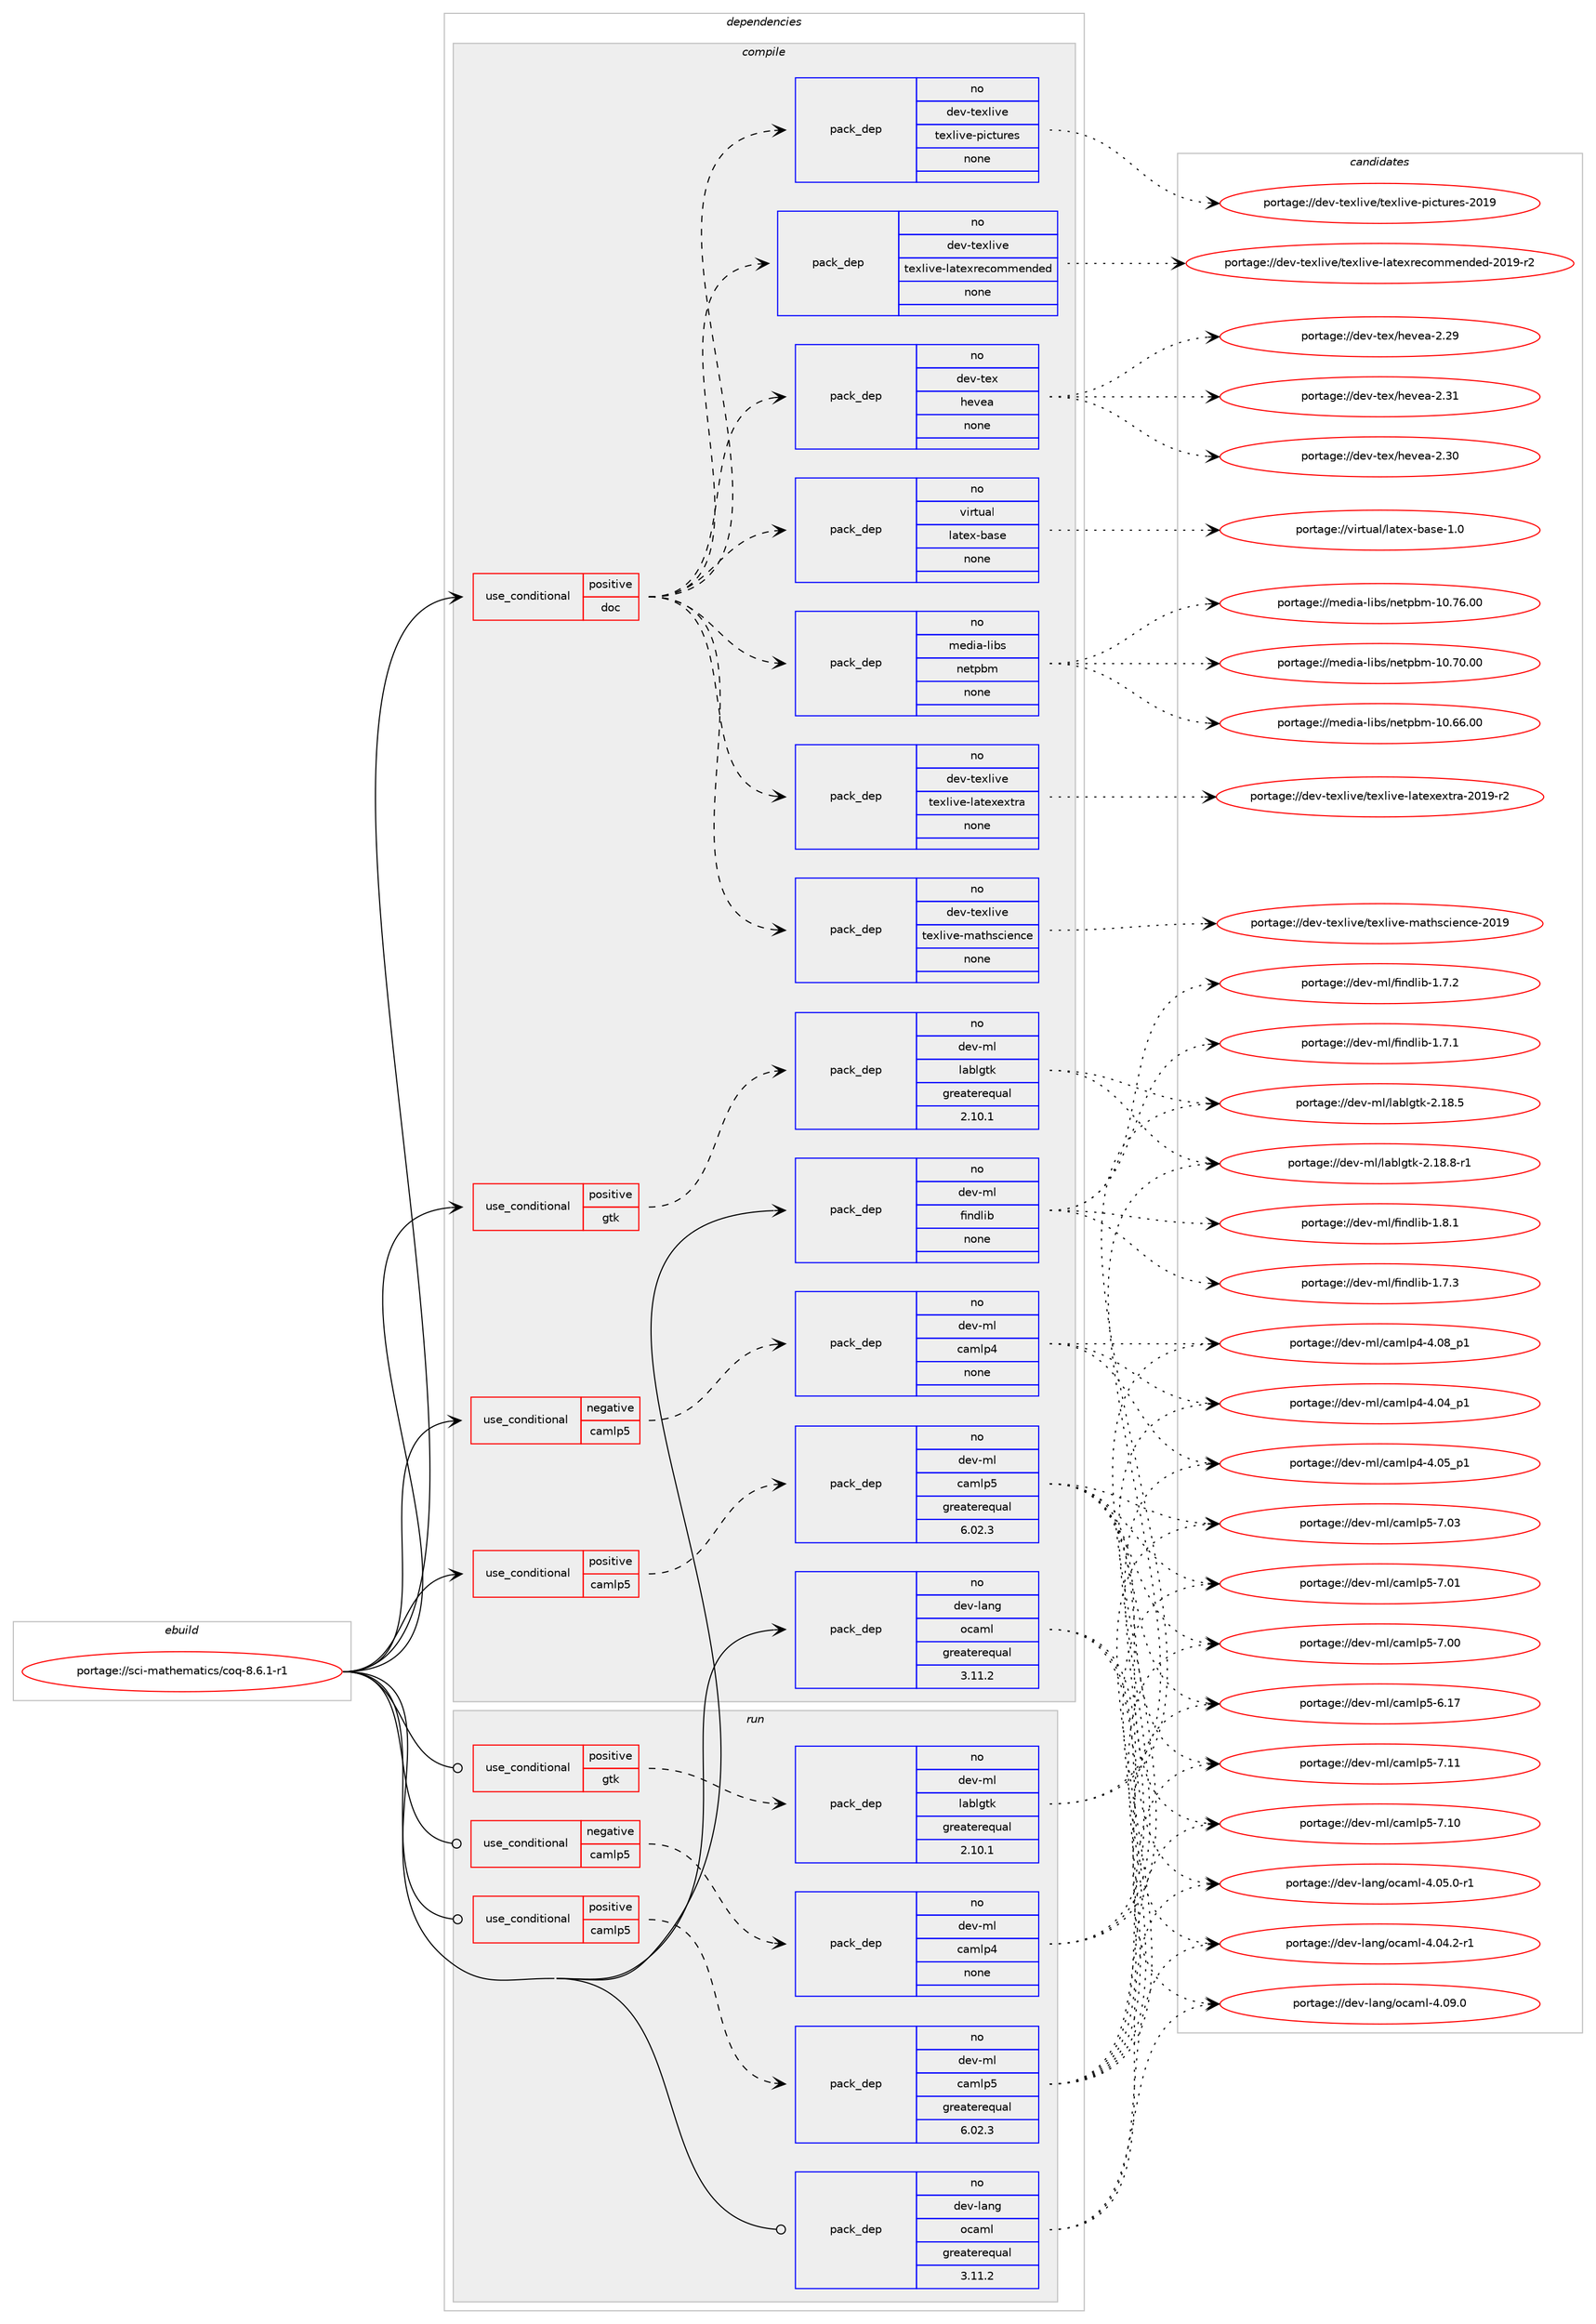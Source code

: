 digraph prolog {

# *************
# Graph options
# *************

newrank=true;
concentrate=true;
compound=true;
graph [rankdir=LR,fontname=Helvetica,fontsize=10,ranksep=1.5];#, ranksep=2.5, nodesep=0.2];
edge  [arrowhead=vee];
node  [fontname=Helvetica,fontsize=10];

# **********
# The ebuild
# **********

subgraph cluster_leftcol {
color=gray;
rank=same;
label=<<i>ebuild</i>>;
id [label="portage://sci-mathematics/coq-8.6.1-r1", color=red, width=4, href="../sci-mathematics/coq-8.6.1-r1.svg"];
}

# ****************
# The dependencies
# ****************

subgraph cluster_midcol {
color=gray;
label=<<i>dependencies</i>>;
subgraph cluster_compile {
fillcolor="#eeeeee";
style=filled;
label=<<i>compile</i>>;
subgraph cond17748 {
dependency90826 [label=<<TABLE BORDER="0" CELLBORDER="1" CELLSPACING="0" CELLPADDING="4"><TR><TD ROWSPAN="3" CELLPADDING="10">use_conditional</TD></TR><TR><TD>negative</TD></TR><TR><TD>camlp5</TD></TR></TABLE>>, shape=none, color=red];
subgraph pack71587 {
dependency90827 [label=<<TABLE BORDER="0" CELLBORDER="1" CELLSPACING="0" CELLPADDING="4" WIDTH="220"><TR><TD ROWSPAN="6" CELLPADDING="30">pack_dep</TD></TR><TR><TD WIDTH="110">no</TD></TR><TR><TD>dev-ml</TD></TR><TR><TD>camlp4</TD></TR><TR><TD>none</TD></TR><TR><TD></TD></TR></TABLE>>, shape=none, color=blue];
}
dependency90826:e -> dependency90827:w [weight=20,style="dashed",arrowhead="vee"];
}
id:e -> dependency90826:w [weight=20,style="solid",arrowhead="vee"];
subgraph cond17749 {
dependency90828 [label=<<TABLE BORDER="0" CELLBORDER="1" CELLSPACING="0" CELLPADDING="4"><TR><TD ROWSPAN="3" CELLPADDING="10">use_conditional</TD></TR><TR><TD>positive</TD></TR><TR><TD>camlp5</TD></TR></TABLE>>, shape=none, color=red];
subgraph pack71588 {
dependency90829 [label=<<TABLE BORDER="0" CELLBORDER="1" CELLSPACING="0" CELLPADDING="4" WIDTH="220"><TR><TD ROWSPAN="6" CELLPADDING="30">pack_dep</TD></TR><TR><TD WIDTH="110">no</TD></TR><TR><TD>dev-ml</TD></TR><TR><TD>camlp5</TD></TR><TR><TD>greaterequal</TD></TR><TR><TD>6.02.3</TD></TR></TABLE>>, shape=none, color=blue];
}
dependency90828:e -> dependency90829:w [weight=20,style="dashed",arrowhead="vee"];
}
id:e -> dependency90828:w [weight=20,style="solid",arrowhead="vee"];
subgraph cond17750 {
dependency90830 [label=<<TABLE BORDER="0" CELLBORDER="1" CELLSPACING="0" CELLPADDING="4"><TR><TD ROWSPAN="3" CELLPADDING="10">use_conditional</TD></TR><TR><TD>positive</TD></TR><TR><TD>doc</TD></TR></TABLE>>, shape=none, color=red];
subgraph pack71589 {
dependency90831 [label=<<TABLE BORDER="0" CELLBORDER="1" CELLSPACING="0" CELLPADDING="4" WIDTH="220"><TR><TD ROWSPAN="6" CELLPADDING="30">pack_dep</TD></TR><TR><TD WIDTH="110">no</TD></TR><TR><TD>media-libs</TD></TR><TR><TD>netpbm</TD></TR><TR><TD>none</TD></TR><TR><TD></TD></TR></TABLE>>, shape=none, color=blue];
}
dependency90830:e -> dependency90831:w [weight=20,style="dashed",arrowhead="vee"];
subgraph pack71590 {
dependency90832 [label=<<TABLE BORDER="0" CELLBORDER="1" CELLSPACING="0" CELLPADDING="4" WIDTH="220"><TR><TD ROWSPAN="6" CELLPADDING="30">pack_dep</TD></TR><TR><TD WIDTH="110">no</TD></TR><TR><TD>virtual</TD></TR><TR><TD>latex-base</TD></TR><TR><TD>none</TD></TR><TR><TD></TD></TR></TABLE>>, shape=none, color=blue];
}
dependency90830:e -> dependency90832:w [weight=20,style="dashed",arrowhead="vee"];
subgraph pack71591 {
dependency90833 [label=<<TABLE BORDER="0" CELLBORDER="1" CELLSPACING="0" CELLPADDING="4" WIDTH="220"><TR><TD ROWSPAN="6" CELLPADDING="30">pack_dep</TD></TR><TR><TD WIDTH="110">no</TD></TR><TR><TD>dev-tex</TD></TR><TR><TD>hevea</TD></TR><TR><TD>none</TD></TR><TR><TD></TD></TR></TABLE>>, shape=none, color=blue];
}
dependency90830:e -> dependency90833:w [weight=20,style="dashed",arrowhead="vee"];
subgraph pack71592 {
dependency90834 [label=<<TABLE BORDER="0" CELLBORDER="1" CELLSPACING="0" CELLPADDING="4" WIDTH="220"><TR><TD ROWSPAN="6" CELLPADDING="30">pack_dep</TD></TR><TR><TD WIDTH="110">no</TD></TR><TR><TD>dev-texlive</TD></TR><TR><TD>texlive-latexrecommended</TD></TR><TR><TD>none</TD></TR><TR><TD></TD></TR></TABLE>>, shape=none, color=blue];
}
dependency90830:e -> dependency90834:w [weight=20,style="dashed",arrowhead="vee"];
subgraph pack71593 {
dependency90835 [label=<<TABLE BORDER="0" CELLBORDER="1" CELLSPACING="0" CELLPADDING="4" WIDTH="220"><TR><TD ROWSPAN="6" CELLPADDING="30">pack_dep</TD></TR><TR><TD WIDTH="110">no</TD></TR><TR><TD>dev-texlive</TD></TR><TR><TD>texlive-pictures</TD></TR><TR><TD>none</TD></TR><TR><TD></TD></TR></TABLE>>, shape=none, color=blue];
}
dependency90830:e -> dependency90835:w [weight=20,style="dashed",arrowhead="vee"];
subgraph pack71594 {
dependency90836 [label=<<TABLE BORDER="0" CELLBORDER="1" CELLSPACING="0" CELLPADDING="4" WIDTH="220"><TR><TD ROWSPAN="6" CELLPADDING="30">pack_dep</TD></TR><TR><TD WIDTH="110">no</TD></TR><TR><TD>dev-texlive</TD></TR><TR><TD>texlive-mathscience</TD></TR><TR><TD>none</TD></TR><TR><TD></TD></TR></TABLE>>, shape=none, color=blue];
}
dependency90830:e -> dependency90836:w [weight=20,style="dashed",arrowhead="vee"];
subgraph pack71595 {
dependency90837 [label=<<TABLE BORDER="0" CELLBORDER="1" CELLSPACING="0" CELLPADDING="4" WIDTH="220"><TR><TD ROWSPAN="6" CELLPADDING="30">pack_dep</TD></TR><TR><TD WIDTH="110">no</TD></TR><TR><TD>dev-texlive</TD></TR><TR><TD>texlive-latexextra</TD></TR><TR><TD>none</TD></TR><TR><TD></TD></TR></TABLE>>, shape=none, color=blue];
}
dependency90830:e -> dependency90837:w [weight=20,style="dashed",arrowhead="vee"];
}
id:e -> dependency90830:w [weight=20,style="solid",arrowhead="vee"];
subgraph cond17751 {
dependency90838 [label=<<TABLE BORDER="0" CELLBORDER="1" CELLSPACING="0" CELLPADDING="4"><TR><TD ROWSPAN="3" CELLPADDING="10">use_conditional</TD></TR><TR><TD>positive</TD></TR><TR><TD>gtk</TD></TR></TABLE>>, shape=none, color=red];
subgraph pack71596 {
dependency90839 [label=<<TABLE BORDER="0" CELLBORDER="1" CELLSPACING="0" CELLPADDING="4" WIDTH="220"><TR><TD ROWSPAN="6" CELLPADDING="30">pack_dep</TD></TR><TR><TD WIDTH="110">no</TD></TR><TR><TD>dev-ml</TD></TR><TR><TD>lablgtk</TD></TR><TR><TD>greaterequal</TD></TR><TR><TD>2.10.1</TD></TR></TABLE>>, shape=none, color=blue];
}
dependency90838:e -> dependency90839:w [weight=20,style="dashed",arrowhead="vee"];
}
id:e -> dependency90838:w [weight=20,style="solid",arrowhead="vee"];
subgraph pack71597 {
dependency90840 [label=<<TABLE BORDER="0" CELLBORDER="1" CELLSPACING="0" CELLPADDING="4" WIDTH="220"><TR><TD ROWSPAN="6" CELLPADDING="30">pack_dep</TD></TR><TR><TD WIDTH="110">no</TD></TR><TR><TD>dev-lang</TD></TR><TR><TD>ocaml</TD></TR><TR><TD>greaterequal</TD></TR><TR><TD>3.11.2</TD></TR></TABLE>>, shape=none, color=blue];
}
id:e -> dependency90840:w [weight=20,style="solid",arrowhead="vee"];
subgraph pack71598 {
dependency90841 [label=<<TABLE BORDER="0" CELLBORDER="1" CELLSPACING="0" CELLPADDING="4" WIDTH="220"><TR><TD ROWSPAN="6" CELLPADDING="30">pack_dep</TD></TR><TR><TD WIDTH="110">no</TD></TR><TR><TD>dev-ml</TD></TR><TR><TD>findlib</TD></TR><TR><TD>none</TD></TR><TR><TD></TD></TR></TABLE>>, shape=none, color=blue];
}
id:e -> dependency90841:w [weight=20,style="solid",arrowhead="vee"];
}
subgraph cluster_compileandrun {
fillcolor="#eeeeee";
style=filled;
label=<<i>compile and run</i>>;
}
subgraph cluster_run {
fillcolor="#eeeeee";
style=filled;
label=<<i>run</i>>;
subgraph cond17752 {
dependency90842 [label=<<TABLE BORDER="0" CELLBORDER="1" CELLSPACING="0" CELLPADDING="4"><TR><TD ROWSPAN="3" CELLPADDING="10">use_conditional</TD></TR><TR><TD>negative</TD></TR><TR><TD>camlp5</TD></TR></TABLE>>, shape=none, color=red];
subgraph pack71599 {
dependency90843 [label=<<TABLE BORDER="0" CELLBORDER="1" CELLSPACING="0" CELLPADDING="4" WIDTH="220"><TR><TD ROWSPAN="6" CELLPADDING="30">pack_dep</TD></TR><TR><TD WIDTH="110">no</TD></TR><TR><TD>dev-ml</TD></TR><TR><TD>camlp4</TD></TR><TR><TD>none</TD></TR><TR><TD></TD></TR></TABLE>>, shape=none, color=blue];
}
dependency90842:e -> dependency90843:w [weight=20,style="dashed",arrowhead="vee"];
}
id:e -> dependency90842:w [weight=20,style="solid",arrowhead="odot"];
subgraph cond17753 {
dependency90844 [label=<<TABLE BORDER="0" CELLBORDER="1" CELLSPACING="0" CELLPADDING="4"><TR><TD ROWSPAN="3" CELLPADDING="10">use_conditional</TD></TR><TR><TD>positive</TD></TR><TR><TD>camlp5</TD></TR></TABLE>>, shape=none, color=red];
subgraph pack71600 {
dependency90845 [label=<<TABLE BORDER="0" CELLBORDER="1" CELLSPACING="0" CELLPADDING="4" WIDTH="220"><TR><TD ROWSPAN="6" CELLPADDING="30">pack_dep</TD></TR><TR><TD WIDTH="110">no</TD></TR><TR><TD>dev-ml</TD></TR><TR><TD>camlp5</TD></TR><TR><TD>greaterequal</TD></TR><TR><TD>6.02.3</TD></TR></TABLE>>, shape=none, color=blue];
}
dependency90844:e -> dependency90845:w [weight=20,style="dashed",arrowhead="vee"];
}
id:e -> dependency90844:w [weight=20,style="solid",arrowhead="odot"];
subgraph cond17754 {
dependency90846 [label=<<TABLE BORDER="0" CELLBORDER="1" CELLSPACING="0" CELLPADDING="4"><TR><TD ROWSPAN="3" CELLPADDING="10">use_conditional</TD></TR><TR><TD>positive</TD></TR><TR><TD>gtk</TD></TR></TABLE>>, shape=none, color=red];
subgraph pack71601 {
dependency90847 [label=<<TABLE BORDER="0" CELLBORDER="1" CELLSPACING="0" CELLPADDING="4" WIDTH="220"><TR><TD ROWSPAN="6" CELLPADDING="30">pack_dep</TD></TR><TR><TD WIDTH="110">no</TD></TR><TR><TD>dev-ml</TD></TR><TR><TD>lablgtk</TD></TR><TR><TD>greaterequal</TD></TR><TR><TD>2.10.1</TD></TR></TABLE>>, shape=none, color=blue];
}
dependency90846:e -> dependency90847:w [weight=20,style="dashed",arrowhead="vee"];
}
id:e -> dependency90846:w [weight=20,style="solid",arrowhead="odot"];
subgraph pack71602 {
dependency90848 [label=<<TABLE BORDER="0" CELLBORDER="1" CELLSPACING="0" CELLPADDING="4" WIDTH="220"><TR><TD ROWSPAN="6" CELLPADDING="30">pack_dep</TD></TR><TR><TD WIDTH="110">no</TD></TR><TR><TD>dev-lang</TD></TR><TR><TD>ocaml</TD></TR><TR><TD>greaterequal</TD></TR><TR><TD>3.11.2</TD></TR></TABLE>>, shape=none, color=blue];
}
id:e -> dependency90848:w [weight=20,style="solid",arrowhead="odot"];
}
}

# **************
# The candidates
# **************

subgraph cluster_choices {
rank=same;
color=gray;
label=<<i>candidates</i>>;

subgraph choice71587 {
color=black;
nodesep=1;
choice100101118451091084799971091081125245524648569511249 [label="portage://dev-ml/camlp4-4.08_p1", color=red, width=4,href="../dev-ml/camlp4-4.08_p1.svg"];
choice100101118451091084799971091081125245524648539511249 [label="portage://dev-ml/camlp4-4.05_p1", color=red, width=4,href="../dev-ml/camlp4-4.05_p1.svg"];
choice100101118451091084799971091081125245524648529511249 [label="portage://dev-ml/camlp4-4.04_p1", color=red, width=4,href="../dev-ml/camlp4-4.04_p1.svg"];
dependency90827:e -> choice100101118451091084799971091081125245524648569511249:w [style=dotted,weight="100"];
dependency90827:e -> choice100101118451091084799971091081125245524648539511249:w [style=dotted,weight="100"];
dependency90827:e -> choice100101118451091084799971091081125245524648529511249:w [style=dotted,weight="100"];
}
subgraph choice71588 {
color=black;
nodesep=1;
choice10010111845109108479997109108112534555464949 [label="portage://dev-ml/camlp5-7.11", color=red, width=4,href="../dev-ml/camlp5-7.11.svg"];
choice10010111845109108479997109108112534555464948 [label="portage://dev-ml/camlp5-7.10", color=red, width=4,href="../dev-ml/camlp5-7.10.svg"];
choice10010111845109108479997109108112534555464851 [label="portage://dev-ml/camlp5-7.03", color=red, width=4,href="../dev-ml/camlp5-7.03.svg"];
choice10010111845109108479997109108112534555464849 [label="portage://dev-ml/camlp5-7.01", color=red, width=4,href="../dev-ml/camlp5-7.01.svg"];
choice10010111845109108479997109108112534555464848 [label="portage://dev-ml/camlp5-7.00", color=red, width=4,href="../dev-ml/camlp5-7.00.svg"];
choice10010111845109108479997109108112534554464955 [label="portage://dev-ml/camlp5-6.17", color=red, width=4,href="../dev-ml/camlp5-6.17.svg"];
dependency90829:e -> choice10010111845109108479997109108112534555464949:w [style=dotted,weight="100"];
dependency90829:e -> choice10010111845109108479997109108112534555464948:w [style=dotted,weight="100"];
dependency90829:e -> choice10010111845109108479997109108112534555464851:w [style=dotted,weight="100"];
dependency90829:e -> choice10010111845109108479997109108112534555464849:w [style=dotted,weight="100"];
dependency90829:e -> choice10010111845109108479997109108112534555464848:w [style=dotted,weight="100"];
dependency90829:e -> choice10010111845109108479997109108112534554464955:w [style=dotted,weight="100"];
}
subgraph choice71589 {
color=black;
nodesep=1;
choice1091011001059745108105981154711010111611298109454948465554464848 [label="portage://media-libs/netpbm-10.76.00", color=red, width=4,href="../media-libs/netpbm-10.76.00.svg"];
choice1091011001059745108105981154711010111611298109454948465548464848 [label="portage://media-libs/netpbm-10.70.00", color=red, width=4,href="../media-libs/netpbm-10.70.00.svg"];
choice1091011001059745108105981154711010111611298109454948465454464848 [label="portage://media-libs/netpbm-10.66.00", color=red, width=4,href="../media-libs/netpbm-10.66.00.svg"];
dependency90831:e -> choice1091011001059745108105981154711010111611298109454948465554464848:w [style=dotted,weight="100"];
dependency90831:e -> choice1091011001059745108105981154711010111611298109454948465548464848:w [style=dotted,weight="100"];
dependency90831:e -> choice1091011001059745108105981154711010111611298109454948465454464848:w [style=dotted,weight="100"];
}
subgraph choice71590 {
color=black;
nodesep=1;
choice11810511411611797108471089711610112045989711510145494648 [label="portage://virtual/latex-base-1.0", color=red, width=4,href="../virtual/latex-base-1.0.svg"];
dependency90832:e -> choice11810511411611797108471089711610112045989711510145494648:w [style=dotted,weight="100"];
}
subgraph choice71591 {
color=black;
nodesep=1;
choice1001011184511610112047104101118101974550465149 [label="portage://dev-tex/hevea-2.31", color=red, width=4,href="../dev-tex/hevea-2.31.svg"];
choice1001011184511610112047104101118101974550465148 [label="portage://dev-tex/hevea-2.30", color=red, width=4,href="../dev-tex/hevea-2.30.svg"];
choice1001011184511610112047104101118101974550465057 [label="portage://dev-tex/hevea-2.29", color=red, width=4,href="../dev-tex/hevea-2.29.svg"];
dependency90833:e -> choice1001011184511610112047104101118101974550465149:w [style=dotted,weight="100"];
dependency90833:e -> choice1001011184511610112047104101118101974550465148:w [style=dotted,weight="100"];
dependency90833:e -> choice1001011184511610112047104101118101974550465057:w [style=dotted,weight="100"];
}
subgraph choice71592 {
color=black;
nodesep=1;
choice100101118451161011201081051181014711610112010810511810145108971161011201141019911110910910111010010110045504849574511450 [label="portage://dev-texlive/texlive-latexrecommended-2019-r2", color=red, width=4,href="../dev-texlive/texlive-latexrecommended-2019-r2.svg"];
dependency90834:e -> choice100101118451161011201081051181014711610112010810511810145108971161011201141019911110910910111010010110045504849574511450:w [style=dotted,weight="100"];
}
subgraph choice71593 {
color=black;
nodesep=1;
choice100101118451161011201081051181014711610112010810511810145112105991161171141011154550484957 [label="portage://dev-texlive/texlive-pictures-2019", color=red, width=4,href="../dev-texlive/texlive-pictures-2019.svg"];
dependency90835:e -> choice100101118451161011201081051181014711610112010810511810145112105991161171141011154550484957:w [style=dotted,weight="100"];
}
subgraph choice71594 {
color=black;
nodesep=1;
choice1001011184511610112010810511810147116101120108105118101451099711610411599105101110991014550484957 [label="portage://dev-texlive/texlive-mathscience-2019", color=red, width=4,href="../dev-texlive/texlive-mathscience-2019.svg"];
dependency90836:e -> choice1001011184511610112010810511810147116101120108105118101451099711610411599105101110991014550484957:w [style=dotted,weight="100"];
}
subgraph choice71595 {
color=black;
nodesep=1;
choice100101118451161011201081051181014711610112010810511810145108971161011201011201161149745504849574511450 [label="portage://dev-texlive/texlive-latexextra-2019-r2", color=red, width=4,href="../dev-texlive/texlive-latexextra-2019-r2.svg"];
dependency90837:e -> choice100101118451161011201081051181014711610112010810511810145108971161011201011201161149745504849574511450:w [style=dotted,weight="100"];
}
subgraph choice71596 {
color=black;
nodesep=1;
choice10010111845109108471089798108103116107455046495646564511449 [label="portage://dev-ml/lablgtk-2.18.8-r1", color=red, width=4,href="../dev-ml/lablgtk-2.18.8-r1.svg"];
choice1001011184510910847108979810810311610745504649564653 [label="portage://dev-ml/lablgtk-2.18.5", color=red, width=4,href="../dev-ml/lablgtk-2.18.5.svg"];
dependency90839:e -> choice10010111845109108471089798108103116107455046495646564511449:w [style=dotted,weight="100"];
dependency90839:e -> choice1001011184510910847108979810810311610745504649564653:w [style=dotted,weight="100"];
}
subgraph choice71597 {
color=black;
nodesep=1;
choice100101118451089711010347111999710910845524648574648 [label="portage://dev-lang/ocaml-4.09.0", color=red, width=4,href="../dev-lang/ocaml-4.09.0.svg"];
choice1001011184510897110103471119997109108455246485346484511449 [label="portage://dev-lang/ocaml-4.05.0-r1", color=red, width=4,href="../dev-lang/ocaml-4.05.0-r1.svg"];
choice1001011184510897110103471119997109108455246485246504511449 [label="portage://dev-lang/ocaml-4.04.2-r1", color=red, width=4,href="../dev-lang/ocaml-4.04.2-r1.svg"];
dependency90840:e -> choice100101118451089711010347111999710910845524648574648:w [style=dotted,weight="100"];
dependency90840:e -> choice1001011184510897110103471119997109108455246485346484511449:w [style=dotted,weight="100"];
dependency90840:e -> choice1001011184510897110103471119997109108455246485246504511449:w [style=dotted,weight="100"];
}
subgraph choice71598 {
color=black;
nodesep=1;
choice100101118451091084710210511010010810598454946564649 [label="portage://dev-ml/findlib-1.8.1", color=red, width=4,href="../dev-ml/findlib-1.8.1.svg"];
choice100101118451091084710210511010010810598454946554651 [label="portage://dev-ml/findlib-1.7.3", color=red, width=4,href="../dev-ml/findlib-1.7.3.svg"];
choice100101118451091084710210511010010810598454946554650 [label="portage://dev-ml/findlib-1.7.2", color=red, width=4,href="../dev-ml/findlib-1.7.2.svg"];
choice100101118451091084710210511010010810598454946554649 [label="portage://dev-ml/findlib-1.7.1", color=red, width=4,href="../dev-ml/findlib-1.7.1.svg"];
dependency90841:e -> choice100101118451091084710210511010010810598454946564649:w [style=dotted,weight="100"];
dependency90841:e -> choice100101118451091084710210511010010810598454946554651:w [style=dotted,weight="100"];
dependency90841:e -> choice100101118451091084710210511010010810598454946554650:w [style=dotted,weight="100"];
dependency90841:e -> choice100101118451091084710210511010010810598454946554649:w [style=dotted,weight="100"];
}
subgraph choice71599 {
color=black;
nodesep=1;
choice100101118451091084799971091081125245524648569511249 [label="portage://dev-ml/camlp4-4.08_p1", color=red, width=4,href="../dev-ml/camlp4-4.08_p1.svg"];
choice100101118451091084799971091081125245524648539511249 [label="portage://dev-ml/camlp4-4.05_p1", color=red, width=4,href="../dev-ml/camlp4-4.05_p1.svg"];
choice100101118451091084799971091081125245524648529511249 [label="portage://dev-ml/camlp4-4.04_p1", color=red, width=4,href="../dev-ml/camlp4-4.04_p1.svg"];
dependency90843:e -> choice100101118451091084799971091081125245524648569511249:w [style=dotted,weight="100"];
dependency90843:e -> choice100101118451091084799971091081125245524648539511249:w [style=dotted,weight="100"];
dependency90843:e -> choice100101118451091084799971091081125245524648529511249:w [style=dotted,weight="100"];
}
subgraph choice71600 {
color=black;
nodesep=1;
choice10010111845109108479997109108112534555464949 [label="portage://dev-ml/camlp5-7.11", color=red, width=4,href="../dev-ml/camlp5-7.11.svg"];
choice10010111845109108479997109108112534555464948 [label="portage://dev-ml/camlp5-7.10", color=red, width=4,href="../dev-ml/camlp5-7.10.svg"];
choice10010111845109108479997109108112534555464851 [label="portage://dev-ml/camlp5-7.03", color=red, width=4,href="../dev-ml/camlp5-7.03.svg"];
choice10010111845109108479997109108112534555464849 [label="portage://dev-ml/camlp5-7.01", color=red, width=4,href="../dev-ml/camlp5-7.01.svg"];
choice10010111845109108479997109108112534555464848 [label="portage://dev-ml/camlp5-7.00", color=red, width=4,href="../dev-ml/camlp5-7.00.svg"];
choice10010111845109108479997109108112534554464955 [label="portage://dev-ml/camlp5-6.17", color=red, width=4,href="../dev-ml/camlp5-6.17.svg"];
dependency90845:e -> choice10010111845109108479997109108112534555464949:w [style=dotted,weight="100"];
dependency90845:e -> choice10010111845109108479997109108112534555464948:w [style=dotted,weight="100"];
dependency90845:e -> choice10010111845109108479997109108112534555464851:w [style=dotted,weight="100"];
dependency90845:e -> choice10010111845109108479997109108112534555464849:w [style=dotted,weight="100"];
dependency90845:e -> choice10010111845109108479997109108112534555464848:w [style=dotted,weight="100"];
dependency90845:e -> choice10010111845109108479997109108112534554464955:w [style=dotted,weight="100"];
}
subgraph choice71601 {
color=black;
nodesep=1;
choice10010111845109108471089798108103116107455046495646564511449 [label="portage://dev-ml/lablgtk-2.18.8-r1", color=red, width=4,href="../dev-ml/lablgtk-2.18.8-r1.svg"];
choice1001011184510910847108979810810311610745504649564653 [label="portage://dev-ml/lablgtk-2.18.5", color=red, width=4,href="../dev-ml/lablgtk-2.18.5.svg"];
dependency90847:e -> choice10010111845109108471089798108103116107455046495646564511449:w [style=dotted,weight="100"];
dependency90847:e -> choice1001011184510910847108979810810311610745504649564653:w [style=dotted,weight="100"];
}
subgraph choice71602 {
color=black;
nodesep=1;
choice100101118451089711010347111999710910845524648574648 [label="portage://dev-lang/ocaml-4.09.0", color=red, width=4,href="../dev-lang/ocaml-4.09.0.svg"];
choice1001011184510897110103471119997109108455246485346484511449 [label="portage://dev-lang/ocaml-4.05.0-r1", color=red, width=4,href="../dev-lang/ocaml-4.05.0-r1.svg"];
choice1001011184510897110103471119997109108455246485246504511449 [label="portage://dev-lang/ocaml-4.04.2-r1", color=red, width=4,href="../dev-lang/ocaml-4.04.2-r1.svg"];
dependency90848:e -> choice100101118451089711010347111999710910845524648574648:w [style=dotted,weight="100"];
dependency90848:e -> choice1001011184510897110103471119997109108455246485346484511449:w [style=dotted,weight="100"];
dependency90848:e -> choice1001011184510897110103471119997109108455246485246504511449:w [style=dotted,weight="100"];
}
}

}
